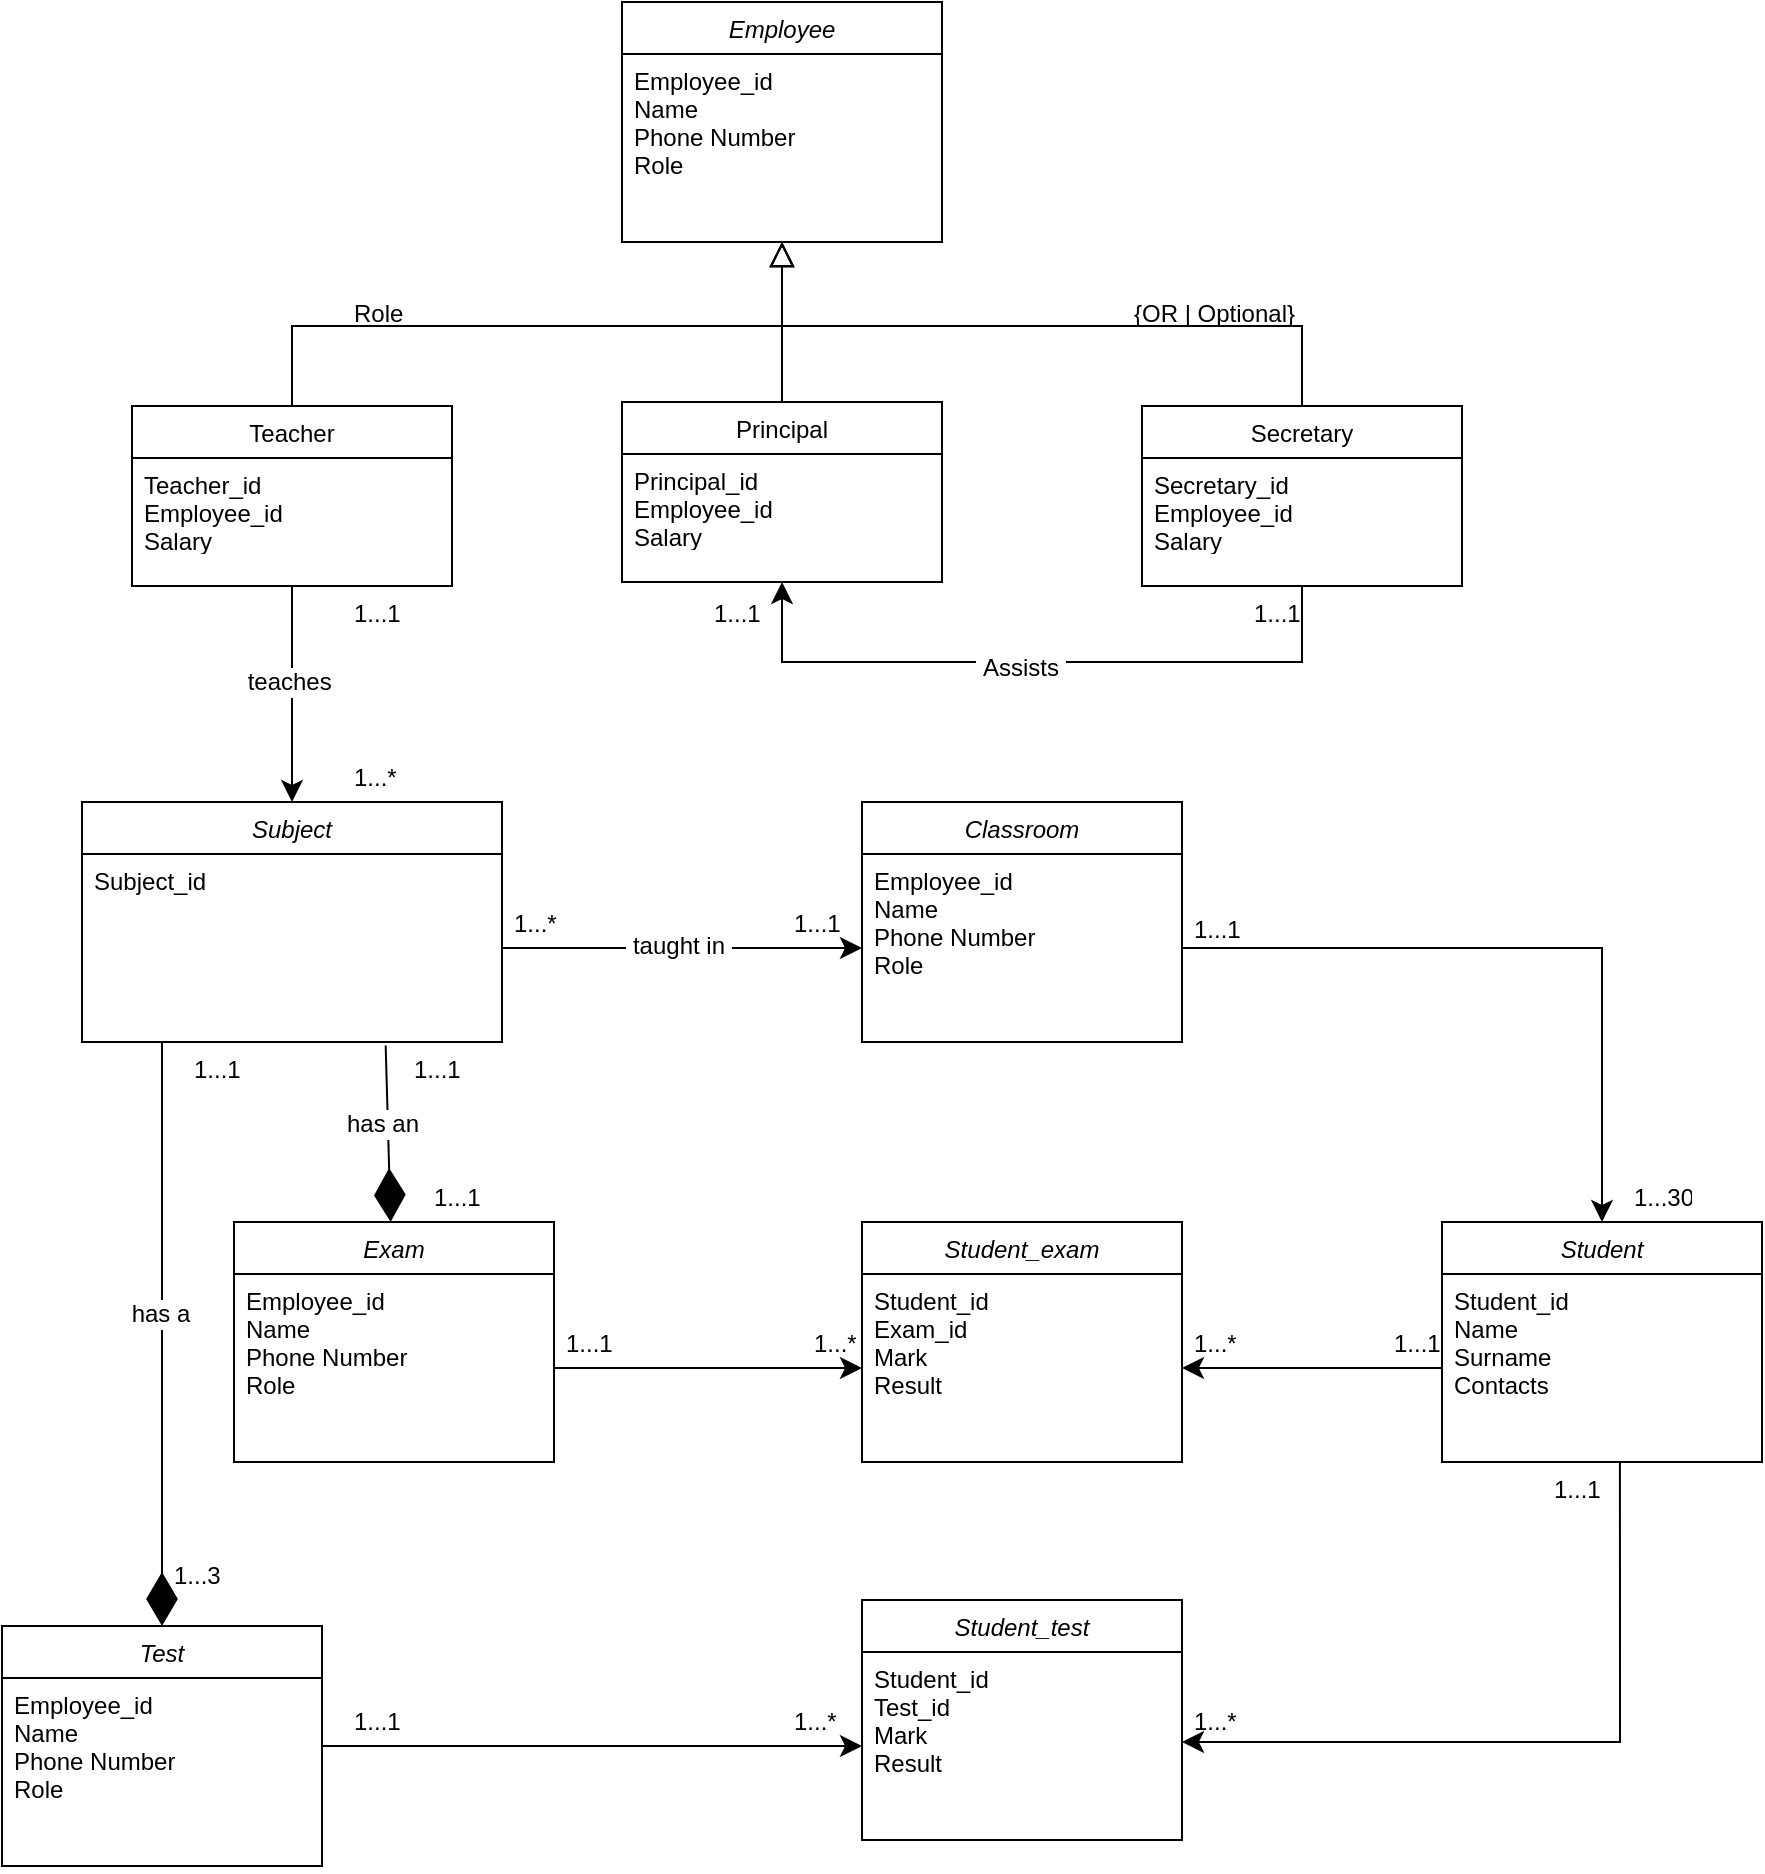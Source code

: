 <mxfile version="26.0.6">
  <diagram id="C5RBs43oDa-KdzZeNtuy" name="Page-1">
    <mxGraphModel dx="1907" dy="580" grid="1" gridSize="10" guides="1" tooltips="1" connect="1" arrows="1" fold="1" page="1" pageScale="1" pageWidth="827" pageHeight="1169" math="0" shadow="0">
      <root>
        <mxCell id="WIyWlLk6GJQsqaUBKTNV-0" />
        <mxCell id="WIyWlLk6GJQsqaUBKTNV-1" parent="WIyWlLk6GJQsqaUBKTNV-0" />
        <mxCell id="zkfFHV4jXpPFQw0GAbJ--0" value="Employee" style="swimlane;fontStyle=2;align=center;verticalAlign=top;childLayout=stackLayout;horizontal=1;startSize=26;horizontalStack=0;resizeParent=1;resizeLast=0;collapsible=1;marginBottom=0;rounded=0;shadow=0;strokeWidth=1;" parent="WIyWlLk6GJQsqaUBKTNV-1" vertex="1">
          <mxGeometry x="240" y="160" width="160" height="120" as="geometry">
            <mxRectangle x="230" y="140" width="160" height="26" as="alternateBounds" />
          </mxGeometry>
        </mxCell>
        <mxCell id="zkfFHV4jXpPFQw0GAbJ--2" value="Employee_id&#xa;Name&#xa;Phone Number&#xa;Role" style="text;align=left;verticalAlign=top;spacingLeft=4;spacingRight=4;overflow=hidden;rotatable=0;points=[[0,0.5],[1,0.5]];portConstraint=eastwest;rounded=0;shadow=0;html=0;" parent="zkfFHV4jXpPFQw0GAbJ--0" vertex="1">
          <mxGeometry y="26" width="160" height="94" as="geometry" />
        </mxCell>
        <mxCell id="T4IXgvgSQihOHc7H7mMm-28" style="edgeStyle=none;curved=1;rounded=0;orthogonalLoop=1;jettySize=auto;html=1;fontSize=12;startSize=8;endSize=8;" edge="1" parent="WIyWlLk6GJQsqaUBKTNV-1" source="zkfFHV4jXpPFQw0GAbJ--6" target="T4IXgvgSQihOHc7H7mMm-15">
          <mxGeometry relative="1" as="geometry" />
        </mxCell>
        <mxCell id="T4IXgvgSQihOHc7H7mMm-48" value="teaches&amp;nbsp;" style="edgeLabel;html=1;align=center;verticalAlign=middle;resizable=0;points=[];fontSize=12;" vertex="1" connectable="0" parent="T4IXgvgSQihOHc7H7mMm-28">
          <mxGeometry x="-0.208" y="-1" relative="1" as="geometry">
            <mxPoint x="1" y="5" as="offset" />
          </mxGeometry>
        </mxCell>
        <mxCell id="zkfFHV4jXpPFQw0GAbJ--6" value="Teacher" style="swimlane;fontStyle=0;align=center;verticalAlign=top;childLayout=stackLayout;horizontal=1;startSize=26;horizontalStack=0;resizeParent=1;resizeLast=0;collapsible=1;marginBottom=0;rounded=0;shadow=0;strokeWidth=1;" parent="WIyWlLk6GJQsqaUBKTNV-1" vertex="1">
          <mxGeometry x="-5" y="362" width="160" height="90" as="geometry">
            <mxRectangle x="130" y="380" width="160" height="26" as="alternateBounds" />
          </mxGeometry>
        </mxCell>
        <mxCell id="zkfFHV4jXpPFQw0GAbJ--7" value="Teacher_id&#xa;Employee_id&#xa;Salary" style="text;align=left;verticalAlign=top;spacingLeft=4;spacingRight=4;overflow=hidden;rotatable=0;points=[[0,0.5],[1,0.5]];portConstraint=eastwest;" parent="zkfFHV4jXpPFQw0GAbJ--6" vertex="1">
          <mxGeometry y="26" width="160" height="44" as="geometry" />
        </mxCell>
        <mxCell id="zkfFHV4jXpPFQw0GAbJ--12" value="" style="endArrow=block;endSize=10;endFill=0;shadow=0;strokeWidth=1;rounded=0;curved=0;edgeStyle=elbowEdgeStyle;elbow=vertical;" parent="WIyWlLk6GJQsqaUBKTNV-1" source="zkfFHV4jXpPFQw0GAbJ--6" target="zkfFHV4jXpPFQw0GAbJ--0" edge="1">
          <mxGeometry width="160" relative="1" as="geometry">
            <mxPoint x="200" y="245" as="sourcePoint" />
            <mxPoint x="200" y="245" as="targetPoint" />
            <Array as="points">
              <mxPoint x="200" y="322" />
            </Array>
          </mxGeometry>
        </mxCell>
        <mxCell id="zkfFHV4jXpPFQw0GAbJ--13" value="Principal" style="swimlane;fontStyle=0;align=center;verticalAlign=top;childLayout=stackLayout;horizontal=1;startSize=26;horizontalStack=0;resizeParent=1;resizeLast=0;collapsible=1;marginBottom=0;rounded=0;shadow=0;strokeWidth=1;" parent="WIyWlLk6GJQsqaUBKTNV-1" vertex="1">
          <mxGeometry x="240" y="360" width="160" height="90" as="geometry">
            <mxRectangle x="340" y="380" width="170" height="26" as="alternateBounds" />
          </mxGeometry>
        </mxCell>
        <mxCell id="zkfFHV4jXpPFQw0GAbJ--14" value="Principal_id&#xa;Employee_id&#xa;Salary" style="text;align=left;verticalAlign=top;spacingLeft=4;spacingRight=4;overflow=hidden;rotatable=0;points=[[0,0.5],[1,0.5]];portConstraint=eastwest;" parent="zkfFHV4jXpPFQw0GAbJ--13" vertex="1">
          <mxGeometry y="26" width="160" height="44" as="geometry" />
        </mxCell>
        <mxCell id="zkfFHV4jXpPFQw0GAbJ--16" value="" style="endArrow=block;endSize=10;endFill=0;shadow=0;strokeWidth=1;rounded=0;curved=0;edgeStyle=elbowEdgeStyle;elbow=vertical;" parent="WIyWlLk6GJQsqaUBKTNV-1" source="zkfFHV4jXpPFQw0GAbJ--13" target="zkfFHV4jXpPFQw0GAbJ--0" edge="1">
          <mxGeometry width="160" relative="1" as="geometry">
            <mxPoint x="230" y="413" as="sourcePoint" />
            <mxPoint x="330" y="311" as="targetPoint" />
          </mxGeometry>
        </mxCell>
        <mxCell id="T4IXgvgSQihOHc7H7mMm-0" value="Secretary" style="swimlane;fontStyle=0;align=center;verticalAlign=top;childLayout=stackLayout;horizontal=1;startSize=26;horizontalStack=0;resizeParent=1;resizeLast=0;collapsible=1;marginBottom=0;rounded=0;shadow=0;strokeWidth=1;" vertex="1" parent="WIyWlLk6GJQsqaUBKTNV-1">
          <mxGeometry x="500" y="362" width="160" height="90" as="geometry">
            <mxRectangle x="340" y="380" width="170" height="26" as="alternateBounds" />
          </mxGeometry>
        </mxCell>
        <mxCell id="T4IXgvgSQihOHc7H7mMm-1" value="Secretary_id&#xa;Employee_id&#xa;Salary" style="text;align=left;verticalAlign=top;spacingLeft=4;spacingRight=4;overflow=hidden;rotatable=0;points=[[0,0.5],[1,0.5]];portConstraint=eastwest;" vertex="1" parent="T4IXgvgSQihOHc7H7mMm-0">
          <mxGeometry y="26" width="160" height="44" as="geometry" />
        </mxCell>
        <mxCell id="T4IXgvgSQihOHc7H7mMm-4" value="" style="endArrow=block;endSize=10;endFill=0;shadow=0;strokeWidth=1;rounded=0;curved=0;edgeStyle=elbowEdgeStyle;elbow=vertical;exitX=0.5;exitY=0;exitDx=0;exitDy=0;entryX=0.5;entryY=1;entryDx=0;entryDy=0;" edge="1" parent="WIyWlLk6GJQsqaUBKTNV-1" source="T4IXgvgSQihOHc7H7mMm-0" target="zkfFHV4jXpPFQw0GAbJ--0">
          <mxGeometry width="160" relative="1" as="geometry">
            <mxPoint x="530" y="384" as="sourcePoint" />
            <mxPoint x="300" y="300" as="targetPoint" />
            <Array as="points">
              <mxPoint x="370" y="322" />
              <mxPoint x="400" y="362" />
            </Array>
          </mxGeometry>
        </mxCell>
        <mxCell id="T4IXgvgSQihOHc7H7mMm-5" value="1...1" style="text;align=left;verticalAlign=top;spacingLeft=4;spacingRight=4;overflow=hidden;rotatable=0;points=[[0,0.5],[1,0.5]];portConstraint=eastwest;" vertex="1" parent="WIyWlLk6GJQsqaUBKTNV-1">
          <mxGeometry x="100" y="452" width="40" height="26" as="geometry" />
        </mxCell>
        <mxCell id="T4IXgvgSQihOHc7H7mMm-7" value="Role" style="text;align=left;verticalAlign=top;spacingLeft=4;spacingRight=4;overflow=hidden;rotatable=0;points=[[0,0.5],[1,0.5]];portConstraint=eastwest;" vertex="1" parent="WIyWlLk6GJQsqaUBKTNV-1">
          <mxGeometry x="100" y="302" width="160" height="26" as="geometry" />
        </mxCell>
        <mxCell id="T4IXgvgSQihOHc7H7mMm-8" value="{OR | Optional}" style="text;align=left;verticalAlign=top;spacingLeft=4;spacingRight=4;overflow=hidden;rotatable=0;points=[[0,0.5],[1,0.5]];portConstraint=eastwest;" vertex="1" parent="WIyWlLk6GJQsqaUBKTNV-1">
          <mxGeometry x="490" y="302" width="160" height="26" as="geometry" />
        </mxCell>
        <mxCell id="T4IXgvgSQihOHc7H7mMm-14" value="" style="edgeStyle=elbowEdgeStyle;elbow=horizontal;endArrow=classic;html=1;curved=0;rounded=0;endSize=8;startSize=8;fontSize=12;exitX=0.5;exitY=1;exitDx=0;exitDy=0;entryX=0.5;entryY=1;entryDx=0;entryDy=0;" edge="1" parent="WIyWlLk6GJQsqaUBKTNV-1" source="T4IXgvgSQihOHc7H7mMm-0" target="zkfFHV4jXpPFQw0GAbJ--13">
          <mxGeometry width="50" height="50" relative="1" as="geometry">
            <mxPoint x="570" y="622" as="sourcePoint" />
            <mxPoint x="300" y="452" as="targetPoint" />
            <Array as="points">
              <mxPoint x="450" y="490" />
            </Array>
          </mxGeometry>
        </mxCell>
        <mxCell id="T4IXgvgSQihOHc7H7mMm-71" value="&amp;nbsp;Assists&amp;nbsp;" style="edgeLabel;html=1;align=center;verticalAlign=middle;resizable=0;points=[];fontSize=12;" vertex="1" connectable="0" parent="T4IXgvgSQihOHc7H7mMm-14">
          <mxGeometry x="-0.205" y="3" relative="1" as="geometry">
            <mxPoint x="-45" as="offset" />
          </mxGeometry>
        </mxCell>
        <mxCell id="T4IXgvgSQihOHc7H7mMm-15" value="Subject" style="swimlane;fontStyle=2;align=center;verticalAlign=top;childLayout=stackLayout;horizontal=1;startSize=26;horizontalStack=0;resizeParent=1;resizeLast=0;collapsible=1;marginBottom=0;rounded=0;shadow=0;strokeWidth=1;" vertex="1" parent="WIyWlLk6GJQsqaUBKTNV-1">
          <mxGeometry x="-30" y="560" width="210" height="120" as="geometry">
            <mxRectangle x="230" y="140" width="160" height="26" as="alternateBounds" />
          </mxGeometry>
        </mxCell>
        <mxCell id="T4IXgvgSQihOHc7H7mMm-16" value="Subject_id" style="text;align=left;verticalAlign=top;spacingLeft=4;spacingRight=4;overflow=hidden;rotatable=0;points=[[0,0.5],[1,0.5]];portConstraint=eastwest;rounded=0;shadow=0;html=0;" vertex="1" parent="T4IXgvgSQihOHc7H7mMm-15">
          <mxGeometry y="26" width="210" height="94" as="geometry" />
        </mxCell>
        <mxCell id="T4IXgvgSQihOHc7H7mMm-17" value="Classroom" style="swimlane;fontStyle=2;align=center;verticalAlign=top;childLayout=stackLayout;horizontal=1;startSize=26;horizontalStack=0;resizeParent=1;resizeLast=0;collapsible=1;marginBottom=0;rounded=0;shadow=0;strokeWidth=1;" vertex="1" parent="WIyWlLk6GJQsqaUBKTNV-1">
          <mxGeometry x="360" y="560" width="160" height="120" as="geometry">
            <mxRectangle x="230" y="140" width="160" height="26" as="alternateBounds" />
          </mxGeometry>
        </mxCell>
        <mxCell id="T4IXgvgSQihOHc7H7mMm-18" value="Employee_id&#xa;Name&#xa;Phone Number&#xa;Role" style="text;align=left;verticalAlign=top;spacingLeft=4;spacingRight=4;overflow=hidden;rotatable=0;points=[[0,0.5],[1,0.5]];portConstraint=eastwest;rounded=0;shadow=0;html=0;" vertex="1" parent="T4IXgvgSQihOHc7H7mMm-17">
          <mxGeometry y="26" width="160" height="94" as="geometry" />
        </mxCell>
        <mxCell id="T4IXgvgSQihOHc7H7mMm-19" value="Student" style="swimlane;fontStyle=2;align=center;verticalAlign=top;childLayout=stackLayout;horizontal=1;startSize=26;horizontalStack=0;resizeParent=1;resizeLast=0;collapsible=1;marginBottom=0;rounded=0;shadow=0;strokeWidth=1;" vertex="1" parent="WIyWlLk6GJQsqaUBKTNV-1">
          <mxGeometry x="650" y="770" width="160" height="120" as="geometry">
            <mxRectangle x="230" y="140" width="160" height="26" as="alternateBounds" />
          </mxGeometry>
        </mxCell>
        <mxCell id="T4IXgvgSQihOHc7H7mMm-20" value="Student_id&#xa;Name&#xa;Surname&#xa;Contacts" style="text;align=left;verticalAlign=top;spacingLeft=4;spacingRight=4;overflow=hidden;rotatable=0;points=[[0,0.5],[1,0.5]];portConstraint=eastwest;rounded=0;shadow=0;html=0;" vertex="1" parent="T4IXgvgSQihOHc7H7mMm-19">
          <mxGeometry y="26" width="160" height="94" as="geometry" />
        </mxCell>
        <mxCell id="T4IXgvgSQihOHc7H7mMm-23" value="Exam" style="swimlane;fontStyle=2;align=center;verticalAlign=top;childLayout=stackLayout;horizontal=1;startSize=26;horizontalStack=0;resizeParent=1;resizeLast=0;collapsible=1;marginBottom=0;rounded=0;shadow=0;strokeWidth=1;" vertex="1" parent="WIyWlLk6GJQsqaUBKTNV-1">
          <mxGeometry x="46" y="770" width="160" height="120" as="geometry">
            <mxRectangle x="230" y="140" width="160" height="26" as="alternateBounds" />
          </mxGeometry>
        </mxCell>
        <mxCell id="T4IXgvgSQihOHc7H7mMm-24" value="Employee_id&#xa;Name&#xa;Phone Number&#xa;Role" style="text;align=left;verticalAlign=top;spacingLeft=4;spacingRight=4;overflow=hidden;rotatable=0;points=[[0,0.5],[1,0.5]];portConstraint=eastwest;rounded=0;shadow=0;html=0;" vertex="1" parent="T4IXgvgSQihOHc7H7mMm-23">
          <mxGeometry y="26" width="160" height="94" as="geometry" />
        </mxCell>
        <mxCell id="T4IXgvgSQihOHc7H7mMm-81" style="edgeStyle=none;curved=1;rounded=0;orthogonalLoop=1;jettySize=auto;html=1;entryX=0;entryY=0.5;entryDx=0;entryDy=0;fontSize=12;startSize=8;endSize=8;" edge="1" parent="WIyWlLk6GJQsqaUBKTNV-1" source="T4IXgvgSQihOHc7H7mMm-25" target="T4IXgvgSQihOHc7H7mMm-39">
          <mxGeometry relative="1" as="geometry" />
        </mxCell>
        <mxCell id="T4IXgvgSQihOHc7H7mMm-25" value="Test" style="swimlane;fontStyle=2;align=center;verticalAlign=top;childLayout=stackLayout;horizontal=1;startSize=26;horizontalStack=0;resizeParent=1;resizeLast=0;collapsible=1;marginBottom=0;rounded=0;shadow=0;strokeWidth=1;" vertex="1" parent="WIyWlLk6GJQsqaUBKTNV-1">
          <mxGeometry x="-70" y="972" width="160" height="120" as="geometry">
            <mxRectangle x="230" y="140" width="160" height="26" as="alternateBounds" />
          </mxGeometry>
        </mxCell>
        <mxCell id="T4IXgvgSQihOHc7H7mMm-26" value="Employee_id&#xa;Name&#xa;Phone Number&#xa;Role" style="text;align=left;verticalAlign=top;spacingLeft=4;spacingRight=4;overflow=hidden;rotatable=0;points=[[0,0.5],[1,0.5]];portConstraint=eastwest;rounded=0;shadow=0;html=0;" vertex="1" parent="T4IXgvgSQihOHc7H7mMm-25">
          <mxGeometry y="26" width="160" height="94" as="geometry" />
        </mxCell>
        <mxCell id="T4IXgvgSQihOHc7H7mMm-35" value="" style="edgeStyle=elbowEdgeStyle;elbow=vertical;endArrow=classic;html=1;curved=0;rounded=0;endSize=8;startSize=8;fontSize=12;exitX=1;exitY=0.5;exitDx=0;exitDy=0;" edge="1" parent="WIyWlLk6GJQsqaUBKTNV-1" source="T4IXgvgSQihOHc7H7mMm-18" target="T4IXgvgSQihOHc7H7mMm-19">
          <mxGeometry width="50" height="50" relative="1" as="geometry">
            <mxPoint x="530" y="620" as="sourcePoint" />
            <mxPoint x="710" y="697" as="targetPoint" />
            <Array as="points">
              <mxPoint x="620" y="633" />
              <mxPoint x="630" y="617" />
            </Array>
          </mxGeometry>
        </mxCell>
        <mxCell id="T4IXgvgSQihOHc7H7mMm-36" value="Student_exam" style="swimlane;fontStyle=2;align=center;verticalAlign=top;childLayout=stackLayout;horizontal=1;startSize=26;horizontalStack=0;resizeParent=1;resizeLast=0;collapsible=1;marginBottom=0;rounded=0;shadow=0;strokeWidth=1;" vertex="1" parent="WIyWlLk6GJQsqaUBKTNV-1">
          <mxGeometry x="360" y="770" width="160" height="120" as="geometry">
            <mxRectangle x="230" y="140" width="160" height="26" as="alternateBounds" />
          </mxGeometry>
        </mxCell>
        <mxCell id="T4IXgvgSQihOHc7H7mMm-37" value="Student_id&#xa;Exam_id&#xa;Mark&#xa;Result" style="text;align=left;verticalAlign=top;spacingLeft=4;spacingRight=4;overflow=hidden;rotatable=0;points=[[0,0.5],[1,0.5]];portConstraint=eastwest;rounded=0;shadow=0;html=0;" vertex="1" parent="T4IXgvgSQihOHc7H7mMm-36">
          <mxGeometry y="26" width="160" height="94" as="geometry" />
        </mxCell>
        <mxCell id="T4IXgvgSQihOHc7H7mMm-38" value="Student_test" style="swimlane;fontStyle=2;align=center;verticalAlign=top;childLayout=stackLayout;horizontal=1;startSize=26;horizontalStack=0;resizeParent=1;resizeLast=0;collapsible=1;marginBottom=0;rounded=0;shadow=0;strokeWidth=1;" vertex="1" parent="WIyWlLk6GJQsqaUBKTNV-1">
          <mxGeometry x="360" y="959" width="160" height="120" as="geometry">
            <mxRectangle x="230" y="140" width="160" height="26" as="alternateBounds" />
          </mxGeometry>
        </mxCell>
        <mxCell id="T4IXgvgSQihOHc7H7mMm-39" value="Student_id&#xa;Test_id&#xa;Mark&#xa;Result" style="text;align=left;verticalAlign=top;spacingLeft=4;spacingRight=4;overflow=hidden;rotatable=0;points=[[0,0.5],[1,0.5]];portConstraint=eastwest;rounded=0;shadow=0;html=0;" vertex="1" parent="T4IXgvgSQihOHc7H7mMm-38">
          <mxGeometry y="26" width="160" height="94" as="geometry" />
        </mxCell>
        <mxCell id="T4IXgvgSQihOHc7H7mMm-41" value="" style="endArrow=diamondThin;endFill=1;endSize=24;html=1;rounded=0;fontSize=12;curved=1;exitX=0.723;exitY=1.019;exitDx=0;exitDy=0;exitPerimeter=0;" edge="1" parent="WIyWlLk6GJQsqaUBKTNV-1" source="T4IXgvgSQihOHc7H7mMm-16" target="T4IXgvgSQihOHc7H7mMm-23">
          <mxGeometry width="160" relative="1" as="geometry">
            <mxPoint x="149" y="680" as="sourcePoint" />
            <mxPoint x="300" y="870" as="targetPoint" />
          </mxGeometry>
        </mxCell>
        <mxCell id="T4IXgvgSQihOHc7H7mMm-69" value="has an" style="edgeLabel;html=1;align=center;verticalAlign=middle;resizable=0;points=[];fontSize=12;" vertex="1" connectable="0" parent="T4IXgvgSQihOHc7H7mMm-41">
          <mxGeometry x="-0.13" y="-3" relative="1" as="geometry">
            <mxPoint as="offset" />
          </mxGeometry>
        </mxCell>
        <mxCell id="T4IXgvgSQihOHc7H7mMm-42" value="" style="endArrow=diamondThin;endFill=1;endSize=24;html=1;rounded=0;fontSize=12;curved=1;entryX=0.5;entryY=0;entryDx=0;entryDy=0;" edge="1" parent="WIyWlLk6GJQsqaUBKTNV-1" target="T4IXgvgSQihOHc7H7mMm-25">
          <mxGeometry width="160" relative="1" as="geometry">
            <mxPoint x="10" y="680" as="sourcePoint" />
            <mxPoint x="50" y="940" as="targetPoint" />
          </mxGeometry>
        </mxCell>
        <mxCell id="T4IXgvgSQihOHc7H7mMm-70" value="has a" style="edgeLabel;html=1;align=center;verticalAlign=middle;resizable=0;points=[];fontSize=12;" vertex="1" connectable="0" parent="T4IXgvgSQihOHc7H7mMm-42">
          <mxGeometry x="-0.452" y="-2" relative="1" as="geometry">
            <mxPoint x="1" y="56" as="offset" />
          </mxGeometry>
        </mxCell>
        <mxCell id="T4IXgvgSQihOHc7H7mMm-44" value="" style="edgeStyle=segmentEdgeStyle;endArrow=classic;html=1;curved=0;rounded=0;endSize=8;startSize=8;fontSize=12;exitX=0.556;exitY=1;exitDx=0;exitDy=0;exitPerimeter=0;" edge="1" parent="WIyWlLk6GJQsqaUBKTNV-1" source="T4IXgvgSQihOHc7H7mMm-20" target="T4IXgvgSQihOHc7H7mMm-39">
          <mxGeometry width="50" height="50" relative="1" as="geometry">
            <mxPoint x="740" y="900" as="sourcePoint" />
            <mxPoint x="550" y="1030" as="targetPoint" />
            <Array as="points">
              <mxPoint x="739" y="1030" />
            </Array>
          </mxGeometry>
        </mxCell>
        <mxCell id="T4IXgvgSQihOHc7H7mMm-50" value="1...*" style="text;align=left;verticalAlign=top;spacingLeft=4;spacingRight=4;overflow=hidden;rotatable=0;points=[[0,0.5],[1,0.5]];portConstraint=eastwest;" vertex="1" parent="WIyWlLk6GJQsqaUBKTNV-1">
          <mxGeometry x="100" y="534" width="40" height="26" as="geometry" />
        </mxCell>
        <mxCell id="T4IXgvgSQihOHc7H7mMm-51" value="1...*" style="text;align=left;verticalAlign=top;spacingLeft=4;spacingRight=4;overflow=hidden;rotatable=0;points=[[0,0.5],[1,0.5]];portConstraint=eastwest;" vertex="1" parent="WIyWlLk6GJQsqaUBKTNV-1">
          <mxGeometry x="180" y="607" width="40" height="26" as="geometry" />
        </mxCell>
        <mxCell id="T4IXgvgSQihOHc7H7mMm-52" value="1...*" style="text;align=left;verticalAlign=top;spacingLeft=4;spacingRight=4;overflow=hidden;rotatable=0;points=[[0,0.5],[1,0.5]];portConstraint=eastwest;" vertex="1" parent="WIyWlLk6GJQsqaUBKTNV-1">
          <mxGeometry x="330" y="817" width="40" height="26" as="geometry" />
        </mxCell>
        <mxCell id="T4IXgvgSQihOHc7H7mMm-53" value="1...*" style="text;align=left;verticalAlign=top;spacingLeft=4;spacingRight=4;overflow=hidden;rotatable=0;points=[[0,0.5],[1,0.5]];portConstraint=eastwest;" vertex="1" parent="WIyWlLk6GJQsqaUBKTNV-1">
          <mxGeometry x="520" y="817" width="40" height="26" as="geometry" />
        </mxCell>
        <mxCell id="T4IXgvgSQihOHc7H7mMm-54" value="1...*" style="text;align=left;verticalAlign=top;spacingLeft=4;spacingRight=4;overflow=hidden;rotatable=0;points=[[0,0.5],[1,0.5]];portConstraint=eastwest;" vertex="1" parent="WIyWlLk6GJQsqaUBKTNV-1">
          <mxGeometry x="520" y="1006" width="40" height="26" as="geometry" />
        </mxCell>
        <mxCell id="T4IXgvgSQihOHc7H7mMm-55" value="1...*" style="text;align=left;verticalAlign=top;spacingLeft=4;spacingRight=4;overflow=hidden;rotatable=0;points=[[0,0.5],[1,0.5]];portConstraint=eastwest;" vertex="1" parent="WIyWlLk6GJQsqaUBKTNV-1">
          <mxGeometry x="320" y="1006" width="40" height="26" as="geometry" />
        </mxCell>
        <mxCell id="T4IXgvgSQihOHc7H7mMm-56" value="1...30" style="text;align=left;verticalAlign=top;spacingLeft=4;spacingRight=4;overflow=hidden;rotatable=0;points=[[0,0.5],[1,0.5]];portConstraint=eastwest;" vertex="1" parent="WIyWlLk6GJQsqaUBKTNV-1">
          <mxGeometry x="740" y="744" width="40" height="26" as="geometry" />
        </mxCell>
        <mxCell id="T4IXgvgSQihOHc7H7mMm-57" value="1...1" style="text;align=left;verticalAlign=top;spacingLeft=4;spacingRight=4;overflow=hidden;rotatable=0;points=[[0,0.5],[1,0.5]];portConstraint=eastwest;" vertex="1" parent="WIyWlLk6GJQsqaUBKTNV-1">
          <mxGeometry x="520" y="610" width="40" height="26" as="geometry" />
        </mxCell>
        <mxCell id="T4IXgvgSQihOHc7H7mMm-58" value="1...1" style="text;align=left;verticalAlign=top;spacingLeft=4;spacingRight=4;overflow=hidden;rotatable=0;points=[[0,0.5],[1,0.5]];portConstraint=eastwest;" vertex="1" parent="WIyWlLk6GJQsqaUBKTNV-1">
          <mxGeometry x="320" y="607" width="40" height="26" as="geometry" />
        </mxCell>
        <mxCell id="T4IXgvgSQihOHc7H7mMm-59" value="1...1" style="text;align=left;verticalAlign=top;spacingLeft=4;spacingRight=4;overflow=hidden;rotatable=0;points=[[0,0.5],[1,0.5]];portConstraint=eastwest;" vertex="1" parent="WIyWlLk6GJQsqaUBKTNV-1">
          <mxGeometry x="700" y="890" width="40" height="26" as="geometry" />
        </mxCell>
        <mxCell id="T4IXgvgSQihOHc7H7mMm-60" value="1...1" style="text;align=left;verticalAlign=top;spacingLeft=4;spacingRight=4;overflow=hidden;rotatable=0;points=[[0,0.5],[1,0.5]];portConstraint=eastwest;" vertex="1" parent="WIyWlLk6GJQsqaUBKTNV-1">
          <mxGeometry x="100" y="1006" width="40" height="26" as="geometry" />
        </mxCell>
        <mxCell id="T4IXgvgSQihOHc7H7mMm-61" value="1...1" style="text;align=left;verticalAlign=top;spacingLeft=4;spacingRight=4;overflow=hidden;rotatable=0;points=[[0,0.5],[1,0.5]];portConstraint=eastwest;" vertex="1" parent="WIyWlLk6GJQsqaUBKTNV-1">
          <mxGeometry x="20" y="680" width="40" height="26" as="geometry" />
        </mxCell>
        <mxCell id="T4IXgvgSQihOHc7H7mMm-62" value="1...3" style="text;align=left;verticalAlign=top;spacingLeft=4;spacingRight=4;overflow=hidden;rotatable=0;points=[[0,0.5],[1,0.5]];portConstraint=eastwest;" vertex="1" parent="WIyWlLk6GJQsqaUBKTNV-1">
          <mxGeometry x="10" y="933" width="40" height="26" as="geometry" />
        </mxCell>
        <mxCell id="T4IXgvgSQihOHc7H7mMm-65" value="1...1" style="text;align=left;verticalAlign=top;spacingLeft=4;spacingRight=4;overflow=hidden;rotatable=0;points=[[0,0.5],[1,0.5]];portConstraint=eastwest;" vertex="1" parent="WIyWlLk6GJQsqaUBKTNV-1">
          <mxGeometry x="206" y="817" width="40" height="26" as="geometry" />
        </mxCell>
        <mxCell id="T4IXgvgSQihOHc7H7mMm-66" value="1...1" style="text;align=left;verticalAlign=top;spacingLeft=4;spacingRight=4;overflow=hidden;rotatable=0;points=[[0,0.5],[1,0.5]];portConstraint=eastwest;" vertex="1" parent="WIyWlLk6GJQsqaUBKTNV-1">
          <mxGeometry x="620" y="817" width="40" height="26" as="geometry" />
        </mxCell>
        <mxCell id="T4IXgvgSQihOHc7H7mMm-67" value="1...1" style="text;align=left;verticalAlign=top;spacingLeft=4;spacingRight=4;overflow=hidden;rotatable=0;points=[[0,0.5],[1,0.5]];portConstraint=eastwest;" vertex="1" parent="WIyWlLk6GJQsqaUBKTNV-1">
          <mxGeometry x="130" y="680" width="40" height="26" as="geometry" />
        </mxCell>
        <mxCell id="T4IXgvgSQihOHc7H7mMm-68" value="1...1" style="text;align=left;verticalAlign=top;spacingLeft=4;spacingRight=4;overflow=hidden;rotatable=0;points=[[0,0.5],[1,0.5]];portConstraint=eastwest;" vertex="1" parent="WIyWlLk6GJQsqaUBKTNV-1">
          <mxGeometry x="140" y="744" width="40" height="26" as="geometry" />
        </mxCell>
        <mxCell id="T4IXgvgSQihOHc7H7mMm-72" value="1...1" style="text;align=left;verticalAlign=top;spacingLeft=4;spacingRight=4;overflow=hidden;rotatable=0;points=[[0,0.5],[1,0.5]];portConstraint=eastwest;" vertex="1" parent="WIyWlLk6GJQsqaUBKTNV-1">
          <mxGeometry x="280" y="452" width="40" height="26" as="geometry" />
        </mxCell>
        <mxCell id="T4IXgvgSQihOHc7H7mMm-73" value="1...1" style="text;align=left;verticalAlign=top;spacingLeft=4;spacingRight=4;overflow=hidden;rotatable=0;points=[[0,0.5],[1,0.5]];portConstraint=eastwest;" vertex="1" parent="WIyWlLk6GJQsqaUBKTNV-1">
          <mxGeometry x="550" y="452" width="40" height="26" as="geometry" />
        </mxCell>
        <mxCell id="T4IXgvgSQihOHc7H7mMm-79" style="edgeStyle=none;curved=1;rounded=0;orthogonalLoop=1;jettySize=auto;html=1;entryX=0;entryY=0.5;entryDx=0;entryDy=0;fontSize=12;startSize=8;endSize=8;" edge="1" parent="WIyWlLk6GJQsqaUBKTNV-1" source="T4IXgvgSQihOHc7H7mMm-16" target="T4IXgvgSQihOHc7H7mMm-18">
          <mxGeometry relative="1" as="geometry" />
        </mxCell>
        <mxCell id="T4IXgvgSQihOHc7H7mMm-80" value="&amp;nbsp;taught in&amp;nbsp;" style="edgeLabel;html=1;align=center;verticalAlign=middle;resizable=0;points=[];fontSize=12;" vertex="1" connectable="0" parent="T4IXgvgSQihOHc7H7mMm-79">
          <mxGeometry x="-0.022" y="1" relative="1" as="geometry">
            <mxPoint as="offset" />
          </mxGeometry>
        </mxCell>
        <mxCell id="T4IXgvgSQihOHc7H7mMm-82" style="edgeStyle=none;curved=1;rounded=0;orthogonalLoop=1;jettySize=auto;html=1;fontSize=12;startSize=8;endSize=8;" edge="1" parent="WIyWlLk6GJQsqaUBKTNV-1" source="T4IXgvgSQihOHc7H7mMm-24" target="T4IXgvgSQihOHc7H7mMm-37">
          <mxGeometry relative="1" as="geometry" />
        </mxCell>
        <mxCell id="T4IXgvgSQihOHc7H7mMm-84" style="edgeStyle=none;curved=1;rounded=0;orthogonalLoop=1;jettySize=auto;html=1;entryX=1;entryY=0.5;entryDx=0;entryDy=0;fontSize=12;startSize=8;endSize=8;" edge="1" parent="WIyWlLk6GJQsqaUBKTNV-1" source="T4IXgvgSQihOHc7H7mMm-20" target="T4IXgvgSQihOHc7H7mMm-37">
          <mxGeometry relative="1" as="geometry" />
        </mxCell>
      </root>
    </mxGraphModel>
  </diagram>
</mxfile>
